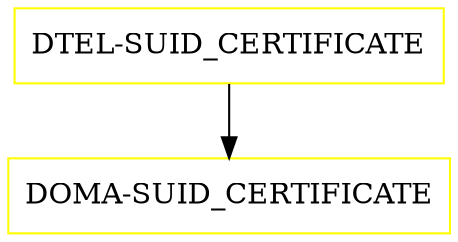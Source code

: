 digraph G {
  "DTEL-SUID_CERTIFICATE" [shape=box,color=yellow];
  "DOMA-SUID_CERTIFICATE" [shape=box,color=yellow,URL="./DOMA_SUID_CERTIFICATE.html"];
  "DTEL-SUID_CERTIFICATE" -> "DOMA-SUID_CERTIFICATE";
}

